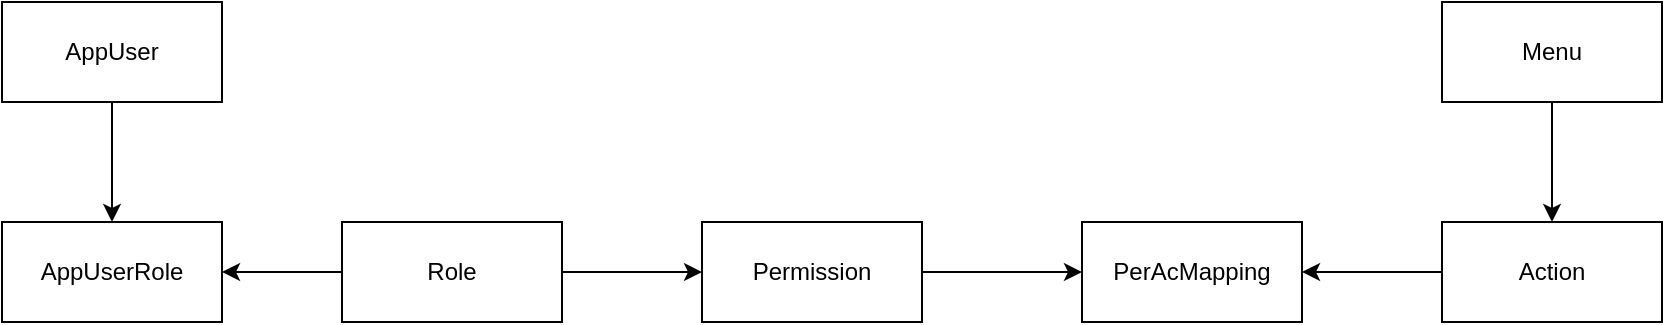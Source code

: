 <mxfile version="26.1.0">
  <diagram name="Page-1" id="AnHe9vXjdUht-JFBFw4g">
    <mxGraphModel dx="1434" dy="772" grid="1" gridSize="10" guides="1" tooltips="1" connect="1" arrows="1" fold="1" page="1" pageScale="1" pageWidth="850" pageHeight="1100" math="0" shadow="0">
      <root>
        <mxCell id="0" />
        <mxCell id="1" parent="0" />
        <mxCell id="LQvsqVEhXdY3aeySfZ1_-5" style="edgeStyle=orthogonalEdgeStyle;rounded=0;orthogonalLoop=1;jettySize=auto;html=1;entryX=0.5;entryY=0;entryDx=0;entryDy=0;" edge="1" parent="1" source="LQvsqVEhXdY3aeySfZ1_-1" target="LQvsqVEhXdY3aeySfZ1_-2">
          <mxGeometry relative="1" as="geometry" />
        </mxCell>
        <mxCell id="LQvsqVEhXdY3aeySfZ1_-1" value="AppUser" style="html=1;whiteSpace=wrap;" vertex="1" parent="1">
          <mxGeometry x="70" y="350" width="110" height="50" as="geometry" />
        </mxCell>
        <mxCell id="LQvsqVEhXdY3aeySfZ1_-2" value="AppUserRole" style="html=1;whiteSpace=wrap;" vertex="1" parent="1">
          <mxGeometry x="70" y="460" width="110" height="50" as="geometry" />
        </mxCell>
        <mxCell id="LQvsqVEhXdY3aeySfZ1_-7" style="edgeStyle=orthogonalEdgeStyle;rounded=0;orthogonalLoop=1;jettySize=auto;html=1;entryX=1;entryY=0.5;entryDx=0;entryDy=0;" edge="1" parent="1" source="LQvsqVEhXdY3aeySfZ1_-3" target="LQvsqVEhXdY3aeySfZ1_-2">
          <mxGeometry relative="1" as="geometry" />
        </mxCell>
        <mxCell id="LQvsqVEhXdY3aeySfZ1_-8" style="edgeStyle=orthogonalEdgeStyle;rounded=0;orthogonalLoop=1;jettySize=auto;html=1;entryX=0;entryY=0.5;entryDx=0;entryDy=0;" edge="1" parent="1" source="LQvsqVEhXdY3aeySfZ1_-3" target="LQvsqVEhXdY3aeySfZ1_-4">
          <mxGeometry relative="1" as="geometry" />
        </mxCell>
        <mxCell id="LQvsqVEhXdY3aeySfZ1_-3" value="Role" style="html=1;whiteSpace=wrap;" vertex="1" parent="1">
          <mxGeometry x="240" y="460" width="110" height="50" as="geometry" />
        </mxCell>
        <mxCell id="LQvsqVEhXdY3aeySfZ1_-14" style="edgeStyle=orthogonalEdgeStyle;rounded=0;orthogonalLoop=1;jettySize=auto;html=1;entryX=0;entryY=0.5;entryDx=0;entryDy=0;" edge="1" parent="1" source="LQvsqVEhXdY3aeySfZ1_-4" target="LQvsqVEhXdY3aeySfZ1_-13">
          <mxGeometry relative="1" as="geometry" />
        </mxCell>
        <mxCell id="LQvsqVEhXdY3aeySfZ1_-4" value="Permission" style="html=1;whiteSpace=wrap;" vertex="1" parent="1">
          <mxGeometry x="420" y="460" width="110" height="50" as="geometry" />
        </mxCell>
        <mxCell id="LQvsqVEhXdY3aeySfZ1_-15" style="edgeStyle=orthogonalEdgeStyle;rounded=0;orthogonalLoop=1;jettySize=auto;html=1;" edge="1" parent="1" source="LQvsqVEhXdY3aeySfZ1_-9" target="LQvsqVEhXdY3aeySfZ1_-13">
          <mxGeometry relative="1" as="geometry" />
        </mxCell>
        <mxCell id="LQvsqVEhXdY3aeySfZ1_-9" value="Action" style="html=1;whiteSpace=wrap;" vertex="1" parent="1">
          <mxGeometry x="790" y="460" width="110" height="50" as="geometry" />
        </mxCell>
        <mxCell id="LQvsqVEhXdY3aeySfZ1_-12" style="edgeStyle=orthogonalEdgeStyle;rounded=0;orthogonalLoop=1;jettySize=auto;html=1;entryX=0.5;entryY=0;entryDx=0;entryDy=0;" edge="1" parent="1" source="LQvsqVEhXdY3aeySfZ1_-11" target="LQvsqVEhXdY3aeySfZ1_-9">
          <mxGeometry relative="1" as="geometry" />
        </mxCell>
        <mxCell id="LQvsqVEhXdY3aeySfZ1_-11" value="Menu" style="html=1;whiteSpace=wrap;" vertex="1" parent="1">
          <mxGeometry x="790" y="350" width="110" height="50" as="geometry" />
        </mxCell>
        <mxCell id="LQvsqVEhXdY3aeySfZ1_-13" value="PerAcMapping" style="html=1;whiteSpace=wrap;" vertex="1" parent="1">
          <mxGeometry x="610" y="460" width="110" height="50" as="geometry" />
        </mxCell>
      </root>
    </mxGraphModel>
  </diagram>
</mxfile>
